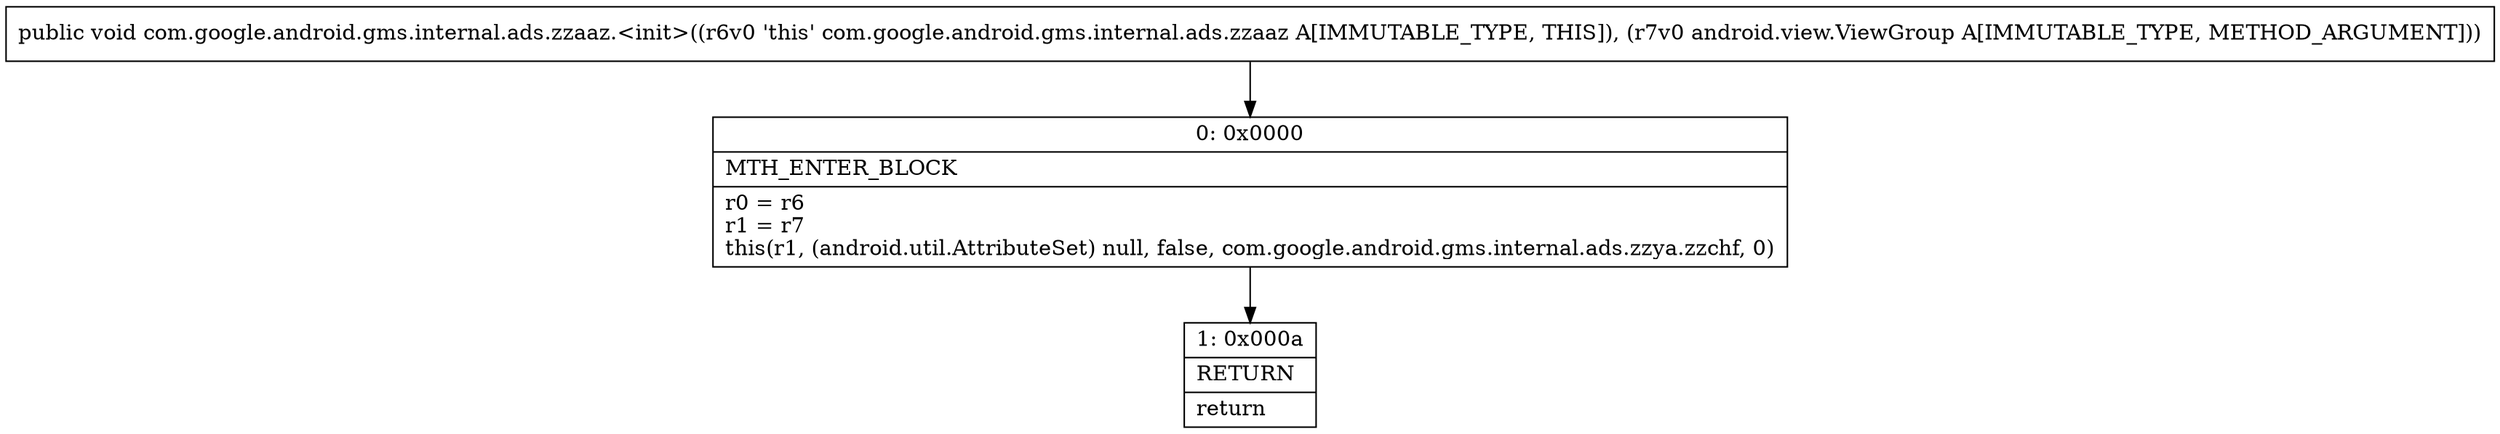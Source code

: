 digraph "CFG forcom.google.android.gms.internal.ads.zzaaz.\<init\>(Landroid\/view\/ViewGroup;)V" {
Node_0 [shape=record,label="{0\:\ 0x0000|MTH_ENTER_BLOCK\l|r0 = r6\lr1 = r7\lthis(r1, (android.util.AttributeSet) null, false, com.google.android.gms.internal.ads.zzya.zzchf, 0)\l}"];
Node_1 [shape=record,label="{1\:\ 0x000a|RETURN\l|return\l}"];
MethodNode[shape=record,label="{public void com.google.android.gms.internal.ads.zzaaz.\<init\>((r6v0 'this' com.google.android.gms.internal.ads.zzaaz A[IMMUTABLE_TYPE, THIS]), (r7v0 android.view.ViewGroup A[IMMUTABLE_TYPE, METHOD_ARGUMENT])) }"];
MethodNode -> Node_0;
Node_0 -> Node_1;
}

